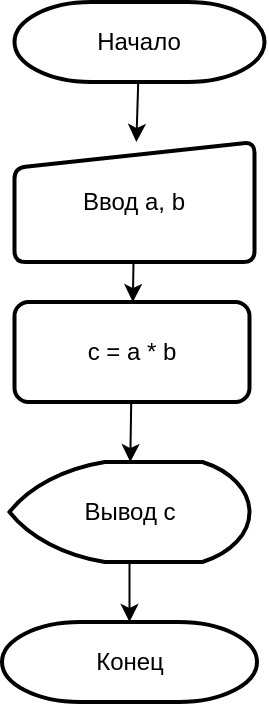 <mxfile version="14.9.3" type="github">
  <diagram id="dWq_XU6mms-PHMZWRTFN" name="Page-1">
    <mxGraphModel dx="578" dy="622" grid="1" gridSize="10" guides="1" tooltips="1" connect="1" arrows="1" fold="1" page="1" pageScale="1" pageWidth="827" pageHeight="1169" math="0" shadow="0">
      <root>
        <mxCell id="0" />
        <mxCell id="1" parent="0" />
        <mxCell id="IaKn8-Nx0URlANp2_W2U-15" value="" style="edgeStyle=none;rounded=0;orthogonalLoop=1;jettySize=auto;html=1;" edge="1" parent="1" source="IaKn8-Nx0URlANp2_W2U-6" target="IaKn8-Nx0URlANp2_W2U-10">
          <mxGeometry relative="1" as="geometry" />
        </mxCell>
        <mxCell id="IaKn8-Nx0URlANp2_W2U-6" value="Вывод c" style="strokeWidth=2;html=1;shape=mxgraph.flowchart.display;whiteSpace=wrap;" vertex="1" parent="1">
          <mxGeometry x="278.75" y="380" width="120" height="50" as="geometry" />
        </mxCell>
        <mxCell id="IaKn8-Nx0URlANp2_W2U-12" value="" style="edgeStyle=none;rounded=0;orthogonalLoop=1;jettySize=auto;html=1;" edge="1" parent="1" source="IaKn8-Nx0URlANp2_W2U-7" target="IaKn8-Nx0URlANp2_W2U-8">
          <mxGeometry relative="1" as="geometry" />
        </mxCell>
        <mxCell id="IaKn8-Nx0URlANp2_W2U-7" value="Ввод a, b" style="html=1;strokeWidth=2;shape=manualInput;whiteSpace=wrap;rounded=1;size=13;arcSize=11;" vertex="1" parent="1">
          <mxGeometry x="281.25" y="220" width="120" height="60" as="geometry" />
        </mxCell>
        <mxCell id="IaKn8-Nx0URlANp2_W2U-14" value="" style="edgeStyle=none;rounded=0;orthogonalLoop=1;jettySize=auto;html=1;" edge="1" parent="1" source="IaKn8-Nx0URlANp2_W2U-8" target="IaKn8-Nx0URlANp2_W2U-6">
          <mxGeometry relative="1" as="geometry" />
        </mxCell>
        <mxCell id="IaKn8-Nx0URlANp2_W2U-8" value="c = a * b" style="rounded=1;whiteSpace=wrap;html=1;absoluteArcSize=1;arcSize=14;strokeWidth=2;" vertex="1" parent="1">
          <mxGeometry x="281.25" y="300" width="117.5" height="50" as="geometry" />
        </mxCell>
        <mxCell id="IaKn8-Nx0URlANp2_W2U-11" value="" style="edgeStyle=none;rounded=0;orthogonalLoop=1;jettySize=auto;html=1;" edge="1" parent="1" source="IaKn8-Nx0URlANp2_W2U-9" target="IaKn8-Nx0URlANp2_W2U-7">
          <mxGeometry relative="1" as="geometry" />
        </mxCell>
        <mxCell id="IaKn8-Nx0URlANp2_W2U-9" value="Начало" style="strokeWidth=2;html=1;shape=mxgraph.flowchart.terminator;whiteSpace=wrap;" vertex="1" parent="1">
          <mxGeometry x="281.25" y="150" width="125" height="40" as="geometry" />
        </mxCell>
        <mxCell id="IaKn8-Nx0URlANp2_W2U-10" value="Конец" style="strokeWidth=2;html=1;shape=mxgraph.flowchart.terminator;whiteSpace=wrap;" vertex="1" parent="1">
          <mxGeometry x="275" y="460" width="127.5" height="40" as="geometry" />
        </mxCell>
      </root>
    </mxGraphModel>
  </diagram>
</mxfile>
